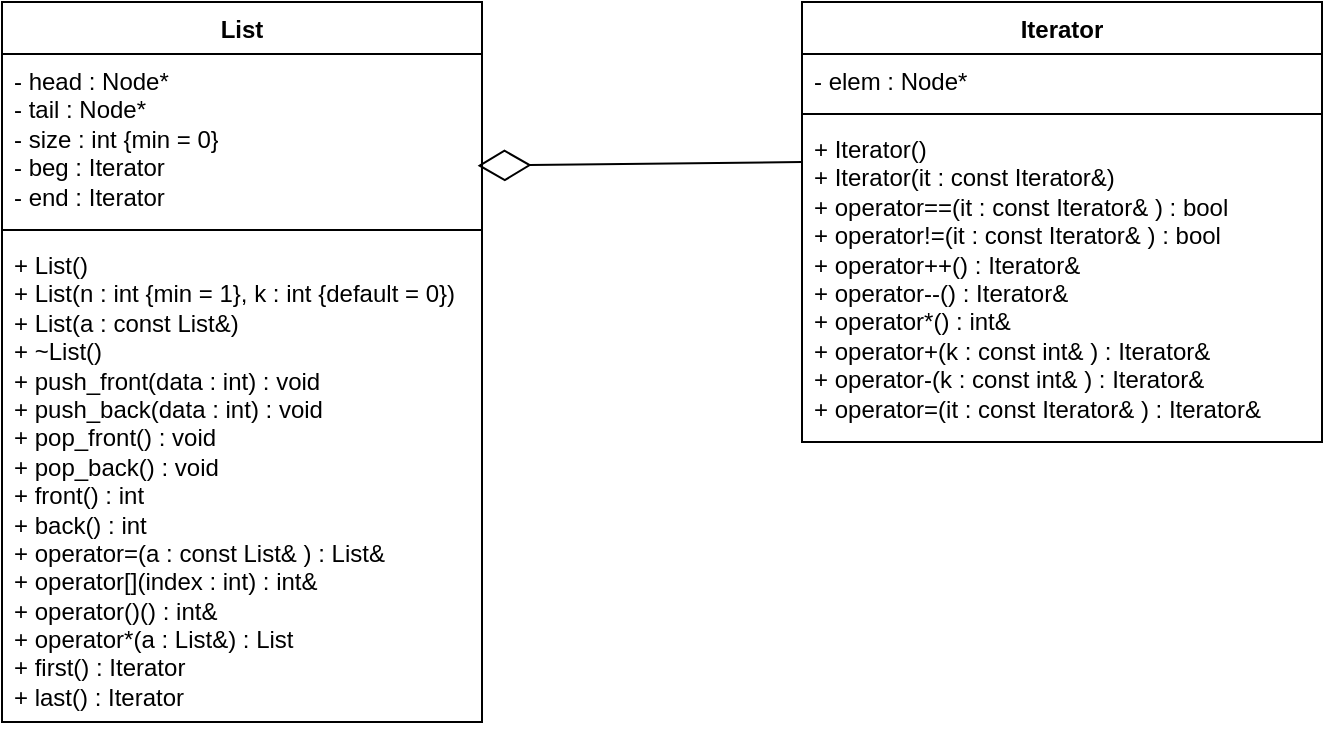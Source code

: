 <mxfile version="25.0.2">
  <diagram name="Страница — 1" id="xwAWLKgBMsbP17IldC8f">
    <mxGraphModel dx="921" dy="512" grid="1" gridSize="10" guides="1" tooltips="1" connect="1" arrows="1" fold="1" page="1" pageScale="1" pageWidth="827" pageHeight="1169" math="0" shadow="0">
      <root>
        <mxCell id="0" />
        <mxCell id="1" parent="0" />
        <mxCell id="wAQHp6NhzeiR_JfaURlZ-1" value="List" style="swimlane;fontStyle=1;align=center;verticalAlign=top;childLayout=stackLayout;horizontal=1;startSize=26;horizontalStack=0;resizeParent=1;resizeParentMax=0;resizeLast=0;collapsible=1;marginBottom=0;whiteSpace=wrap;html=1;" parent="1" vertex="1">
          <mxGeometry x="80" y="40" width="240" height="360" as="geometry" />
        </mxCell>
        <mxCell id="wAQHp6NhzeiR_JfaURlZ-2" value="&lt;div&gt;- head :&amp;nbsp;&lt;span style=&quot;background-color: initial;&quot;&gt;Node*&lt;/span&gt;&lt;span style=&quot;background-color: initial;&quot;&gt;&amp;nbsp;&lt;/span&gt;&lt;/div&gt;&lt;div&gt;- tail :&amp;nbsp;&lt;span style=&quot;background-color: initial;&quot;&gt;Node*&amp;nbsp;&lt;/span&gt;&lt;/div&gt;&lt;div&gt;- size :&amp;nbsp;&lt;span style=&quot;background-color: initial;&quot;&gt;int&lt;/span&gt;&lt;span style=&quot;background-color: initial;&quot;&gt;&amp;nbsp;&lt;/span&gt;&lt;span style=&quot;background-color: initial;&quot;&gt;{min = 0}&lt;/span&gt;&lt;/div&gt;&lt;div&gt;- beg :&amp;nbsp;&lt;span style=&quot;background-color: initial;&quot;&gt;Iterator&lt;/span&gt;&lt;span style=&quot;background-color: initial;&quot;&gt;&amp;nbsp;&lt;/span&gt;&lt;/div&gt;&lt;div&gt;- end :&amp;nbsp;&lt;span style=&quot;background-color: initial;&quot;&gt;Iterator&lt;/span&gt;&lt;span style=&quot;background-color: initial;&quot;&gt;&amp;nbsp;&lt;/span&gt;&lt;/div&gt;" style="text;strokeColor=none;fillColor=none;align=left;verticalAlign=top;spacingLeft=4;spacingRight=4;overflow=hidden;rotatable=0;points=[[0,0.5],[1,0.5]];portConstraint=eastwest;whiteSpace=wrap;html=1;" parent="wAQHp6NhzeiR_JfaURlZ-1" vertex="1">
          <mxGeometry y="26" width="240" height="84" as="geometry" />
        </mxCell>
        <mxCell id="wAQHp6NhzeiR_JfaURlZ-3" value="" style="line;strokeWidth=1;fillColor=none;align=left;verticalAlign=middle;spacingTop=-1;spacingLeft=3;spacingRight=3;rotatable=0;labelPosition=right;points=[];portConstraint=eastwest;strokeColor=inherit;" parent="wAQHp6NhzeiR_JfaURlZ-1" vertex="1">
          <mxGeometry y="110" width="240" height="8" as="geometry" />
        </mxCell>
        <mxCell id="wAQHp6NhzeiR_JfaURlZ-4" value="&lt;div&gt;+ List()&lt;/div&gt;&lt;div&gt;+ List(n :&amp;nbsp;&lt;span style=&quot;background-color: initial;&quot;&gt;int&lt;/span&gt;&lt;span style=&quot;background-color: initial;&quot;&gt;&amp;nbsp;{min = 1}&lt;/span&gt;&lt;span style=&quot;background-color: initial;&quot;&gt;, k :&amp;nbsp;&lt;/span&gt;&lt;span style=&quot;background-color: initial;&quot;&gt;int&lt;/span&gt;&lt;span style=&quot;background-color: initial;&quot;&gt;&amp;nbsp;{default = 0}&lt;/span&gt;&lt;span style=&quot;background-color: initial;&quot;&gt;)&lt;/span&gt;&lt;/div&gt;&lt;div&gt;+ List(a :&amp;nbsp;&lt;span style=&quot;background-color: initial;&quot;&gt;const List&amp;amp;&lt;/span&gt;&lt;span style=&quot;background-color: initial;&quot;&gt;)&lt;/span&gt;&lt;/div&gt;&lt;div&gt;+ ~List()&lt;/div&gt;&lt;div&gt;+ push_front(data :&amp;nbsp;&lt;span style=&quot;background-color: initial;&quot;&gt;int&lt;/span&gt;&lt;span style=&quot;background-color: initial;&quot;&gt;) :&amp;nbsp;&lt;/span&gt;&lt;span style=&quot;background-color: initial;&quot;&gt;void&lt;/span&gt;&lt;span style=&quot;background-color: initial;&quot;&gt;&amp;nbsp;&lt;/span&gt;&lt;/div&gt;&lt;div&gt;+ push_back(data :&amp;nbsp;&lt;span style=&quot;background-color: initial;&quot;&gt;int&lt;/span&gt;&lt;span style=&quot;background-color: initial;&quot;&gt;) :&amp;nbsp;&lt;/span&gt;&lt;span style=&quot;background-color: initial;&quot;&gt;void&lt;/span&gt;&lt;span style=&quot;background-color: initial;&quot;&gt;&amp;nbsp;&lt;/span&gt;&lt;/div&gt;&lt;div&gt;+ pop_front() :&amp;nbsp;&lt;span style=&quot;background-color: initial;&quot;&gt;void&lt;/span&gt;&lt;span style=&quot;background-color: initial;&quot;&gt;&amp;nbsp;&lt;/span&gt;&lt;/div&gt;&lt;div&gt;+ pop_back() :&amp;nbsp;&lt;span style=&quot;background-color: initial;&quot;&gt;void&lt;/span&gt;&lt;span style=&quot;background-color: initial;&quot;&gt;&amp;nbsp;&lt;/span&gt;&lt;/div&gt;&lt;div&gt;+ front() :&amp;nbsp;&lt;span style=&quot;background-color: initial;&quot;&gt;int&lt;/span&gt;&lt;/div&gt;&lt;div&gt;+ back() :&amp;nbsp;&lt;span style=&quot;background-color: initial;&quot;&gt;int&lt;/span&gt;&lt;span style=&quot;background-color: initial;&quot;&gt;&amp;nbsp;&lt;/span&gt;&lt;/div&gt;&lt;div&gt;+ operator=(a :&amp;nbsp;&lt;span style=&quot;background-color: initial;&quot;&gt;const List&amp;amp;&lt;/span&gt;&lt;span style=&quot;background-color: initial;&quot;&gt;&amp;nbsp;&lt;/span&gt;&lt;span style=&quot;background-color: initial;&quot;&gt;) :&amp;nbsp;&lt;/span&gt;&lt;span style=&quot;background-color: initial;&quot;&gt;List&amp;amp;&lt;/span&gt;&lt;span style=&quot;background-color: initial;&quot;&gt;&amp;nbsp;&lt;/span&gt;&lt;/div&gt;&lt;div&gt;+ operator[](index :&amp;nbsp;&lt;span style=&quot;background-color: initial;&quot;&gt;int&lt;/span&gt;&lt;span style=&quot;background-color: initial;&quot;&gt;) :&amp;nbsp;&lt;/span&gt;&lt;span style=&quot;background-color: initial;&quot;&gt;int&amp;amp;&lt;/span&gt;&lt;span style=&quot;background-color: initial;&quot;&gt;&amp;nbsp;&lt;/span&gt;&lt;/div&gt;&lt;div&gt;+ operator()() :&amp;nbsp;&lt;span style=&quot;background-color: initial;&quot;&gt;int&amp;amp;&lt;/span&gt;&lt;span style=&quot;background-color: initial;&quot;&gt;&amp;nbsp;&lt;/span&gt;&lt;/div&gt;&lt;div&gt;+ operator*(a :&amp;nbsp;&lt;span style=&quot;background-color: initial;&quot;&gt;List&amp;amp;&lt;/span&gt;&lt;span style=&quot;background-color: initial;&quot;&gt;) :&amp;nbsp;&lt;/span&gt;&lt;span style=&quot;background-color: initial;&quot;&gt;List&lt;/span&gt;&lt;span style=&quot;background-color: initial;&quot;&gt;&amp;nbsp;&lt;/span&gt;&lt;/div&gt;&lt;div&gt;+ first() :&amp;nbsp;&lt;span style=&quot;background-color: initial;&quot;&gt;Iterator&lt;/span&gt;&lt;span style=&quot;background-color: initial;&quot;&gt;&amp;nbsp;&lt;/span&gt;&lt;/div&gt;&lt;div&gt;+ last() :&amp;nbsp;&lt;span style=&quot;background-color: initial;&quot;&gt;Iterator&lt;/span&gt;&lt;span style=&quot;background-color: initial;&quot;&gt;&amp;nbsp;&lt;/span&gt;&lt;/div&gt;" style="text;strokeColor=none;fillColor=none;align=left;verticalAlign=top;spacingLeft=4;spacingRight=4;overflow=hidden;rotatable=0;points=[[0,0.5],[1,0.5]];portConstraint=eastwest;whiteSpace=wrap;html=1;" parent="wAQHp6NhzeiR_JfaURlZ-1" vertex="1">
          <mxGeometry y="118" width="240" height="242" as="geometry" />
        </mxCell>
        <mxCell id="wAQHp6NhzeiR_JfaURlZ-5" value="Iterator" style="swimlane;fontStyle=1;align=center;verticalAlign=top;childLayout=stackLayout;horizontal=1;startSize=26;horizontalStack=0;resizeParent=1;resizeParentMax=0;resizeLast=0;collapsible=1;marginBottom=0;whiteSpace=wrap;html=1;" parent="1" vertex="1">
          <mxGeometry x="480" y="40" width="260" height="220" as="geometry" />
        </mxCell>
        <mxCell id="wAQHp6NhzeiR_JfaURlZ-6" value="- elem : Node*" style="text;strokeColor=none;fillColor=none;align=left;verticalAlign=top;spacingLeft=4;spacingRight=4;overflow=hidden;rotatable=0;points=[[0,0.5],[1,0.5]];portConstraint=eastwest;whiteSpace=wrap;html=1;" parent="wAQHp6NhzeiR_JfaURlZ-5" vertex="1">
          <mxGeometry y="26" width="260" height="26" as="geometry" />
        </mxCell>
        <mxCell id="wAQHp6NhzeiR_JfaURlZ-7" value="" style="line;strokeWidth=1;fillColor=none;align=left;verticalAlign=middle;spacingTop=-1;spacingLeft=3;spacingRight=3;rotatable=0;labelPosition=right;points=[];portConstraint=eastwest;strokeColor=inherit;" parent="wAQHp6NhzeiR_JfaURlZ-5" vertex="1">
          <mxGeometry y="52" width="260" height="8" as="geometry" />
        </mxCell>
        <mxCell id="wAQHp6NhzeiR_JfaURlZ-8" value="+&amp;nbsp;Iterator()&lt;div&gt;+&amp;nbsp;Iterator(it :&amp;nbsp;&lt;span style=&quot;background-color: initial;&quot;&gt;const Iterator&amp;amp;&lt;/span&gt;&lt;span style=&quot;background-color: initial;&quot;&gt;)&lt;/span&gt;&lt;/div&gt;&lt;div&gt;&lt;span style=&quot;background-color: initial;&quot;&gt;+ operator==(it :&amp;nbsp;&lt;/span&gt;&lt;span style=&quot;background-color: initial;&quot;&gt;const Iterator&amp;amp;&lt;/span&gt;&lt;span style=&quot;background-color: initial;&quot;&gt;&amp;nbsp;&lt;/span&gt;&lt;span style=&quot;background-color: initial;&quot;&gt;) :&amp;nbsp;&lt;/span&gt;&lt;span style=&quot;background-color: initial;&quot;&gt;bool&lt;/span&gt;&lt;/div&gt;&lt;div&gt;&lt;span style=&quot;background-color: initial;&quot;&gt;+&amp;nbsp;&lt;/span&gt;&lt;span style=&quot;background-color: initial;&quot;&gt;operator!=(it :&amp;nbsp;&lt;/span&gt;&lt;span style=&quot;background-color: initial;&quot;&gt;const Iterator&amp;amp;&lt;/span&gt;&lt;span style=&quot;background-color: initial;&quot;&gt;&amp;nbsp;&lt;/span&gt;&lt;span style=&quot;background-color: initial;&quot;&gt;) :&amp;nbsp;&lt;/span&gt;&lt;span style=&quot;background-color: initial;&quot;&gt;bool&lt;/span&gt;&lt;/div&gt;&lt;div&gt;&lt;span style=&quot;background-color: initial;&quot;&gt;+ operator++()&lt;/span&gt;&lt;span style=&quot;background-color: initial;&quot;&gt;&amp;nbsp;:&amp;nbsp;&lt;/span&gt;&lt;span style=&quot;background-color: initial;&quot;&gt;Iterator&amp;amp;&lt;/span&gt;&lt;span style=&quot;background-color: initial;&quot;&gt;&amp;nbsp;&lt;/span&gt;&lt;/div&gt;&lt;div&gt;&lt;span style=&quot;background-color: initial;&quot;&gt;+&amp;nbsp;&lt;/span&gt;&lt;span style=&quot;background-color: initial;&quot;&gt;operator--()&lt;/span&gt;&lt;span style=&quot;background-color: initial;&quot;&gt;&amp;nbsp;:&amp;nbsp;&lt;/span&gt;&lt;span style=&quot;background-color: initial;&quot;&gt;Iterator&amp;amp;&lt;/span&gt;&lt;span style=&quot;background-color: initial;&quot;&gt;&amp;nbsp;&lt;/span&gt;&lt;/div&gt;&lt;div&gt;&lt;span style=&quot;background-color: initial;&quot;&gt;+&amp;nbsp;&lt;/span&gt;&lt;span style=&quot;background-color: initial;&quot;&gt;operator*() :&amp;nbsp;&lt;/span&gt;&lt;span style=&quot;background-color: initial;&quot;&gt;int&amp;amp;&lt;/span&gt;&lt;/div&gt;&lt;div&gt;&lt;span style=&quot;background-color: initial;&quot;&gt;+ operator+(k :&amp;nbsp;&lt;/span&gt;&lt;span style=&quot;background-color: initial;&quot;&gt;const int&amp;amp;&lt;/span&gt;&lt;span style=&quot;background-color: initial;&quot;&gt;&amp;nbsp;&lt;/span&gt;&lt;span style=&quot;background-color: initial;&quot;&gt;) :&amp;nbsp;&lt;/span&gt;&lt;span style=&quot;background-color: initial;&quot;&gt;Iterator&amp;amp;&lt;/span&gt;&lt;/div&gt;&lt;div&gt;&lt;span style=&quot;background-color: initial;&quot;&gt;+ operator-(k :&amp;nbsp;&lt;/span&gt;&lt;span style=&quot;background-color: initial;&quot;&gt;const int&amp;amp;&lt;/span&gt;&lt;span style=&quot;background-color: initial;&quot;&gt;&amp;nbsp;&lt;/span&gt;&lt;span style=&quot;background-color: initial;&quot;&gt;)&lt;/span&gt;&lt;span style=&quot;background-color: initial;&quot;&gt;&amp;nbsp;:&amp;nbsp;&lt;/span&gt;&lt;span style=&quot;background-color: initial;&quot;&gt;Iterator&amp;amp;&lt;/span&gt;&lt;/div&gt;&lt;div&gt;&lt;span style=&quot;background-color: initial;&quot;&gt;+&amp;nbsp;&lt;/span&gt;&lt;span style=&quot;background-color: initial;&quot;&gt;operator=(it :&amp;nbsp;&lt;/span&gt;&lt;span style=&quot;background-color: initial;&quot;&gt;const Iterator&amp;amp;&lt;/span&gt;&lt;span style=&quot;background-color: initial;&quot;&gt;&amp;nbsp;&lt;/span&gt;&lt;span style=&quot;background-color: initial;&quot;&gt;) :&amp;nbsp;&lt;/span&gt;&lt;span style=&quot;background-color: initial;&quot;&gt;Iterator&amp;amp;&lt;/span&gt;&lt;span style=&quot;background-color: initial;&quot;&gt;&amp;nbsp;&lt;/span&gt;&lt;span style=&quot;background-color: initial;&quot;&gt;&amp;nbsp;&lt;/span&gt;&lt;/div&gt;" style="text;strokeColor=none;fillColor=none;align=left;verticalAlign=top;spacingLeft=4;spacingRight=4;overflow=hidden;rotatable=0;points=[[0,0.5],[1,0.5]];portConstraint=eastwest;whiteSpace=wrap;html=1;" parent="wAQHp6NhzeiR_JfaURlZ-5" vertex="1">
          <mxGeometry y="60" width="260" height="160" as="geometry" />
        </mxCell>
        <mxCell id="eP62IuAsBfqpyHEDHoKi-1" value="" style="endArrow=diamondThin;endFill=0;endSize=24;html=1;rounded=0;entryX=0.991;entryY=0.665;entryDx=0;entryDy=0;entryPerimeter=0;" edge="1" parent="1" target="wAQHp6NhzeiR_JfaURlZ-2">
          <mxGeometry width="160" relative="1" as="geometry">
            <mxPoint x="480" y="120" as="sourcePoint" />
            <mxPoint x="320" y="118" as="targetPoint" />
          </mxGeometry>
        </mxCell>
      </root>
    </mxGraphModel>
  </diagram>
</mxfile>
